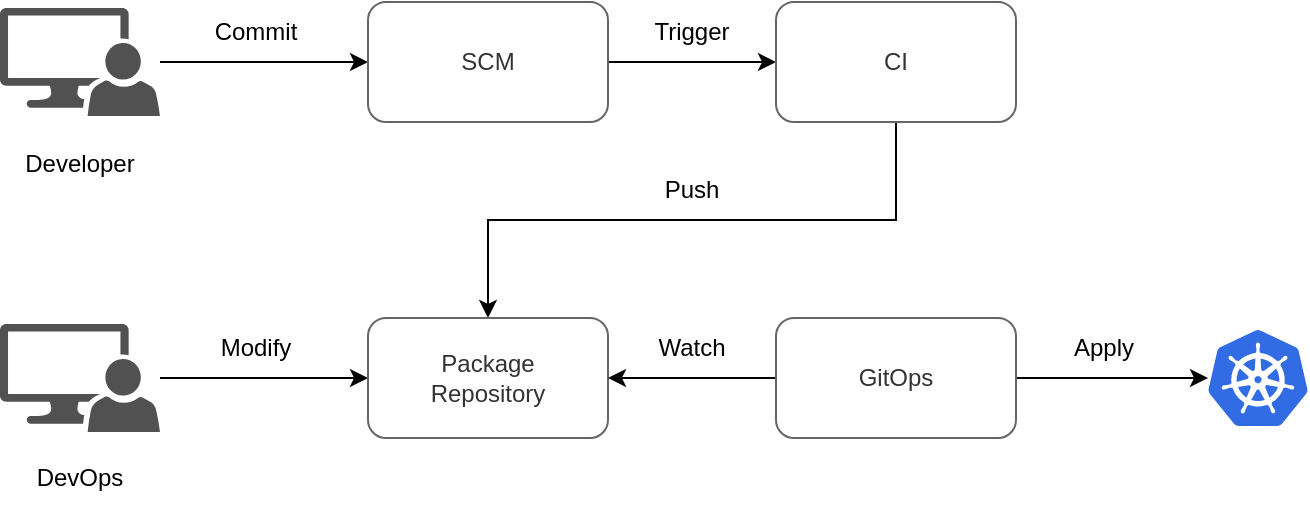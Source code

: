 <mxfile version="24.7.17">
  <diagram name="第 1 页" id="nUquJKoa25LDOrh00Ohi">
    <mxGraphModel dx="1430" dy="826" grid="0" gridSize="10" guides="1" tooltips="1" connect="1" arrows="1" fold="1" page="1" pageScale="1" pageWidth="1169" pageHeight="827" math="0" shadow="0">
      <root>
        <mxCell id="0" />
        <mxCell id="1" parent="0" />
        <mxCell id="0pRzPSnThArl2H5J0T6m-6" style="edgeStyle=orthogonalEdgeStyle;rounded=0;orthogonalLoop=1;jettySize=auto;html=1;" parent="1" source="0pRzPSnThArl2H5J0T6m-1" target="0pRzPSnThArl2H5J0T6m-3" edge="1">
          <mxGeometry relative="1" as="geometry" />
        </mxCell>
        <mxCell id="0pRzPSnThArl2H5J0T6m-1" value="" style="sketch=0;pointerEvents=1;shadow=0;dashed=0;html=1;strokeColor=none;labelPosition=center;verticalLabelPosition=bottom;verticalAlign=top;align=center;fillColor=#515151;shape=mxgraph.mscae.system_center.admin_console" parent="1" vertex="1">
          <mxGeometry x="258" y="290" width="80" height="54" as="geometry" />
        </mxCell>
        <mxCell id="0pRzPSnThArl2H5J0T6m-11" style="edgeStyle=orthogonalEdgeStyle;rounded=0;orthogonalLoop=1;jettySize=auto;html=1;" parent="1" source="0pRzPSnThArl2H5J0T6m-2" target="0pRzPSnThArl2H5J0T6m-5" edge="1">
          <mxGeometry relative="1" as="geometry" />
        </mxCell>
        <mxCell id="0pRzPSnThArl2H5J0T6m-2" value="" style="sketch=0;pointerEvents=1;shadow=0;dashed=0;html=1;strokeColor=none;labelPosition=center;verticalLabelPosition=bottom;verticalAlign=top;align=center;fillColor=#515151;shape=mxgraph.mscae.system_center.admin_console" parent="1" vertex="1">
          <mxGeometry x="258" y="448" width="80" height="54" as="geometry" />
        </mxCell>
        <mxCell id="0pRzPSnThArl2H5J0T6m-7" style="edgeStyle=orthogonalEdgeStyle;rounded=0;orthogonalLoop=1;jettySize=auto;html=1;" parent="1" source="0pRzPSnThArl2H5J0T6m-3" target="0pRzPSnThArl2H5J0T6m-4" edge="1">
          <mxGeometry relative="1" as="geometry" />
        </mxCell>
        <mxCell id="0pRzPSnThArl2H5J0T6m-3" value="SCM" style="rounded=1;whiteSpace=wrap;html=1;fillColor=none;strokeColor=#666666;fontColor=#333333;" parent="1" vertex="1">
          <mxGeometry x="442" y="287" width="120" height="60" as="geometry" />
        </mxCell>
        <mxCell id="0pRzPSnThArl2H5J0T6m-10" style="edgeStyle=orthogonalEdgeStyle;rounded=0;orthogonalLoop=1;jettySize=auto;html=1;entryX=0.5;entryY=0;entryDx=0;entryDy=0;exitX=0.5;exitY=1;exitDx=0;exitDy=0;" parent="1" source="0pRzPSnThArl2H5J0T6m-4" target="0pRzPSnThArl2H5J0T6m-5" edge="1">
          <mxGeometry relative="1" as="geometry" />
        </mxCell>
        <mxCell id="0pRzPSnThArl2H5J0T6m-4" value="CI" style="rounded=1;whiteSpace=wrap;html=1;fillColor=none;strokeColor=#666666;fontColor=#333333;" parent="1" vertex="1">
          <mxGeometry x="646" y="287" width="120" height="60" as="geometry" />
        </mxCell>
        <mxCell id="0pRzPSnThArl2H5J0T6m-5" value="Package &lt;br&gt;Repository" style="rounded=1;whiteSpace=wrap;html=1;fillColor=none;strokeColor=#666666;fontColor=#333333;" parent="1" vertex="1">
          <mxGeometry x="442" y="445" width="120" height="60" as="geometry" />
        </mxCell>
        <mxCell id="0pRzPSnThArl2H5J0T6m-8" value="Commit" style="text;html=1;align=center;verticalAlign=middle;whiteSpace=wrap;rounded=0;" parent="1" vertex="1">
          <mxGeometry x="356" y="287" width="60" height="30" as="geometry" />
        </mxCell>
        <mxCell id="0pRzPSnThArl2H5J0T6m-9" value="Trigger" style="text;html=1;align=center;verticalAlign=middle;whiteSpace=wrap;rounded=0;" parent="1" vertex="1">
          <mxGeometry x="574" y="287" width="60" height="30" as="geometry" />
        </mxCell>
        <mxCell id="0pRzPSnThArl2H5J0T6m-13" style="edgeStyle=orthogonalEdgeStyle;rounded=0;orthogonalLoop=1;jettySize=auto;html=1;" parent="1" source="0pRzPSnThArl2H5J0T6m-12" target="0pRzPSnThArl2H5J0T6m-5" edge="1">
          <mxGeometry relative="1" as="geometry" />
        </mxCell>
        <mxCell id="0pRzPSnThArl2H5J0T6m-15" style="edgeStyle=orthogonalEdgeStyle;rounded=0;orthogonalLoop=1;jettySize=auto;html=1;" parent="1" source="0pRzPSnThArl2H5J0T6m-12" target="0pRzPSnThArl2H5J0T6m-14" edge="1">
          <mxGeometry relative="1" as="geometry" />
        </mxCell>
        <mxCell id="0pRzPSnThArl2H5J0T6m-12" value="GitOps" style="rounded=1;whiteSpace=wrap;html=1;fillColor=none;strokeColor=#666666;fontColor=#333333;" parent="1" vertex="1">
          <mxGeometry x="646" y="445" width="120" height="60" as="geometry" />
        </mxCell>
        <mxCell id="0pRzPSnThArl2H5J0T6m-14" value="" style="image;sketch=0;aspect=fixed;html=1;points=[];align=center;fontSize=12;image=img/lib/mscae/Kubernetes.svg;" parent="1" vertex="1">
          <mxGeometry x="862" y="451" width="50" height="48" as="geometry" />
        </mxCell>
        <mxCell id="0pRzPSnThArl2H5J0T6m-16" value="Apply" style="text;html=1;align=center;verticalAlign=middle;whiteSpace=wrap;rounded=0;" parent="1" vertex="1">
          <mxGeometry x="780" y="445" width="60" height="30" as="geometry" />
        </mxCell>
        <mxCell id="0pRzPSnThArl2H5J0T6m-17" value="Push" style="text;html=1;align=center;verticalAlign=middle;whiteSpace=wrap;rounded=0;" parent="1" vertex="1">
          <mxGeometry x="574" y="366" width="60" height="30" as="geometry" />
        </mxCell>
        <mxCell id="0pRzPSnThArl2H5J0T6m-18" value="Modify" style="text;html=1;align=center;verticalAlign=middle;whiteSpace=wrap;rounded=0;" parent="1" vertex="1">
          <mxGeometry x="356" y="445" width="60" height="30" as="geometry" />
        </mxCell>
        <mxCell id="0pRzPSnThArl2H5J0T6m-19" value="Watch" style="text;html=1;align=center;verticalAlign=middle;whiteSpace=wrap;rounded=0;" parent="1" vertex="1">
          <mxGeometry x="574" y="445" width="60" height="30" as="geometry" />
        </mxCell>
        <mxCell id="0pRzPSnThArl2H5J0T6m-20" value="Developer" style="text;html=1;align=center;verticalAlign=middle;whiteSpace=wrap;rounded=0;" parent="1" vertex="1">
          <mxGeometry x="268" y="353" width="60" height="30" as="geometry" />
        </mxCell>
        <mxCell id="0pRzPSnThArl2H5J0T6m-21" value="DevOps" style="text;html=1;align=center;verticalAlign=middle;whiteSpace=wrap;rounded=0;" parent="1" vertex="1">
          <mxGeometry x="268" y="510" width="60" height="30" as="geometry" />
        </mxCell>
      </root>
    </mxGraphModel>
  </diagram>
</mxfile>
